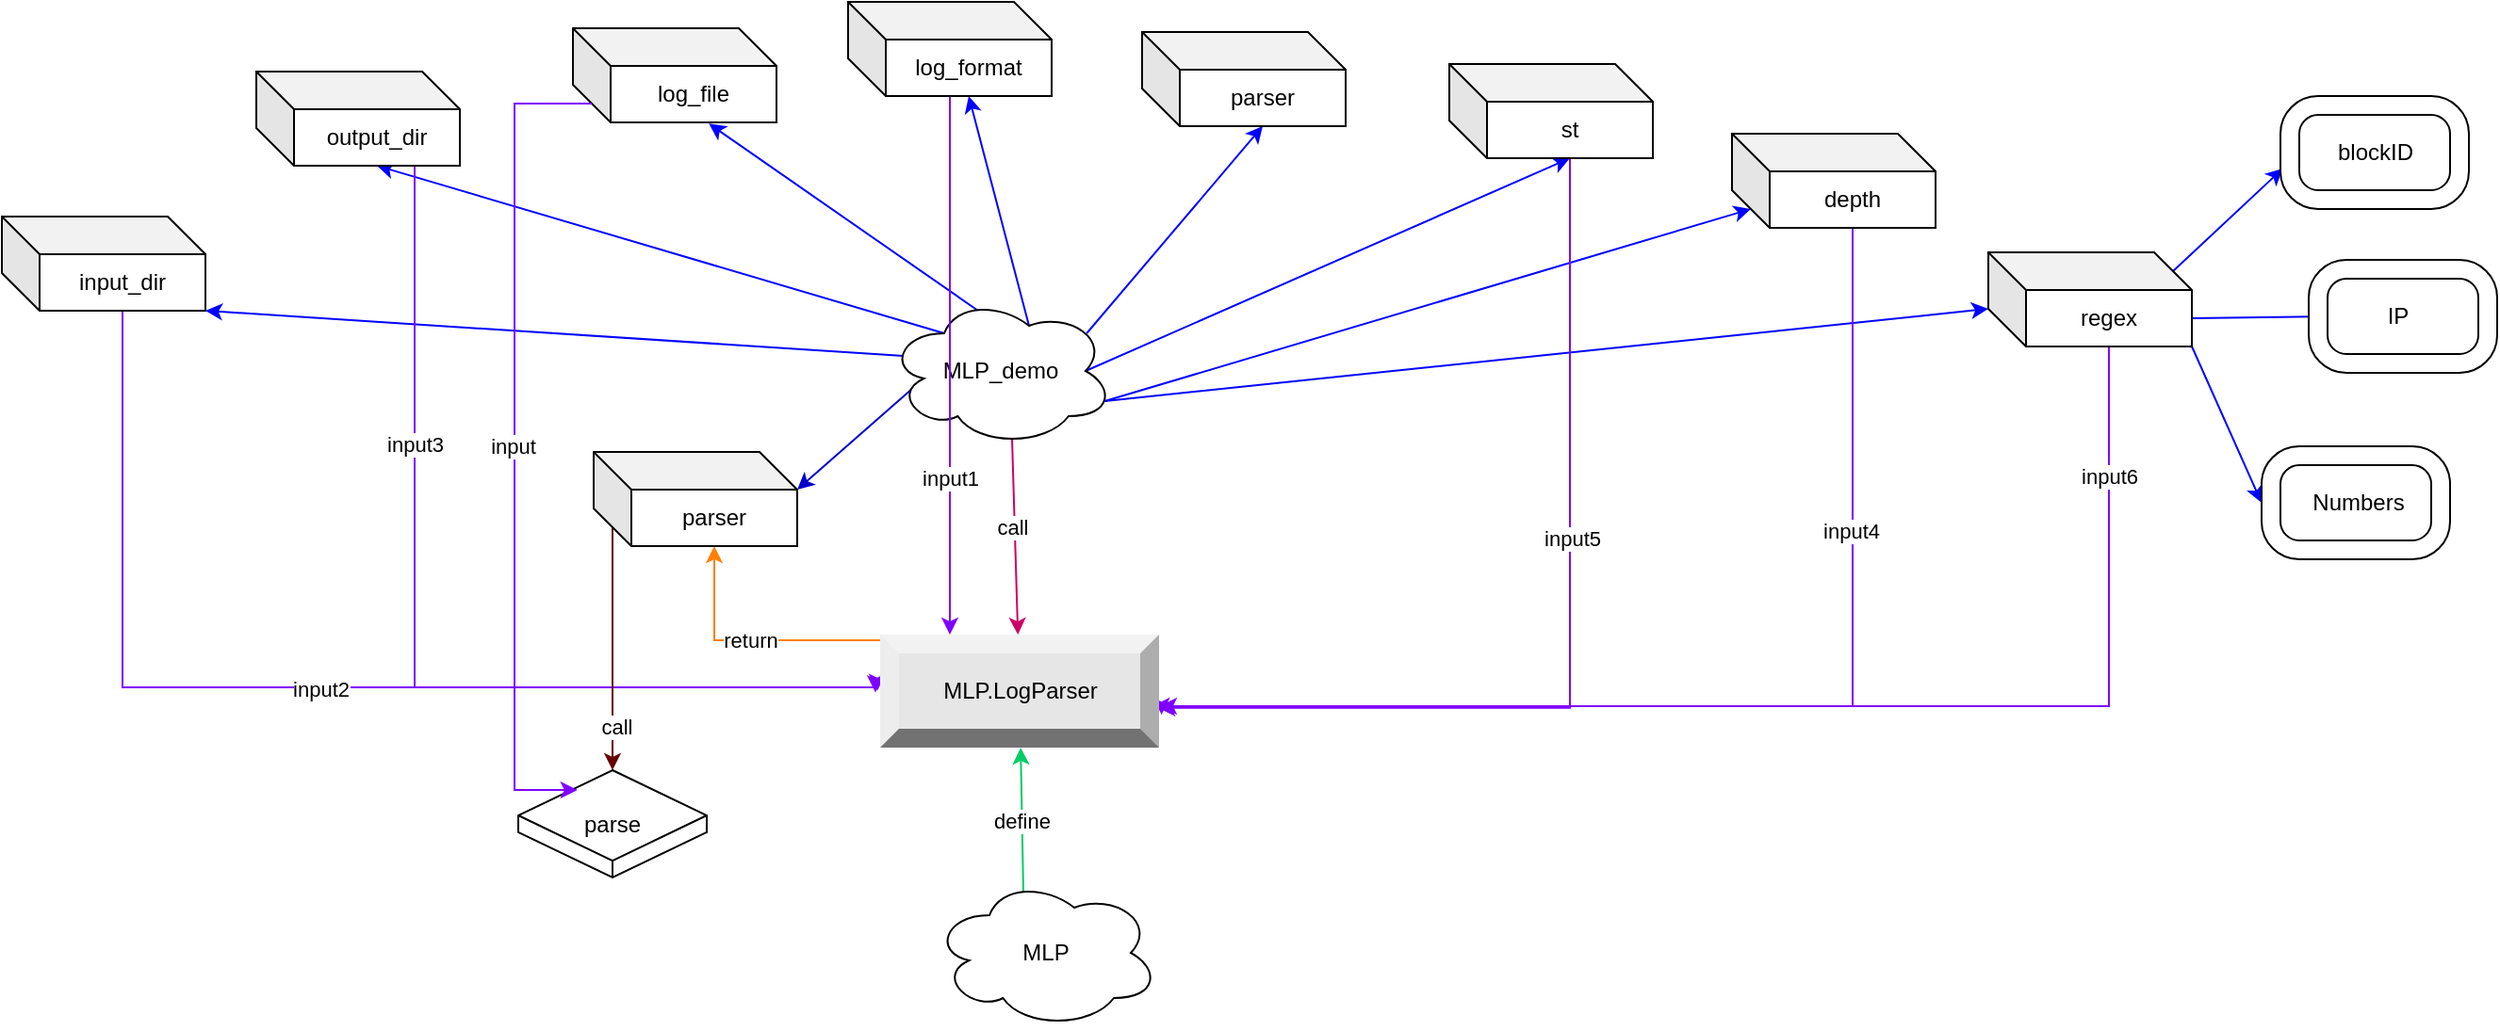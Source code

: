 <mxfile version="20.3.3" type="github">
  <diagram id="J8ha0m6yWlU2wPmlCAvW" name="第 1 页">
    <mxGraphModel dx="1497" dy="235" grid="0" gridSize="10" guides="1" tooltips="1" connect="1" arrows="1" fold="1" page="0" pageScale="1" pageWidth="827" pageHeight="1169" math="0" shadow="0">
      <root>
        <mxCell id="0" />
        <mxCell id="1" parent="0" />
        <mxCell id="apAI1xYETnJJl8LqomOY-84" style="rounded=0;orthogonalLoop=1;jettySize=auto;html=1;exitX=0.07;exitY=0.4;exitDx=0;exitDy=0;exitPerimeter=0;entryX=1;entryY=1;entryDx=0;entryDy=0;entryPerimeter=0;fontColor=#000000;strokeColor=#0000FF;" edge="1" parent="1" source="apAI1xYETnJJl8LqomOY-75" target="apAI1xYETnJJl8LqomOY-76">
          <mxGeometry relative="1" as="geometry" />
        </mxCell>
        <mxCell id="apAI1xYETnJJl8LqomOY-85" style="edgeStyle=none;rounded=0;orthogonalLoop=1;jettySize=auto;html=1;exitX=0.25;exitY=0.25;exitDx=0;exitDy=0;exitPerimeter=0;entryX=0;entryY=0;entryDx=64;entryDy=50;entryPerimeter=0;fontColor=#000000;strokeColor=#0000FF;" edge="1" parent="1" source="apAI1xYETnJJl8LqomOY-75" target="apAI1xYETnJJl8LqomOY-77">
          <mxGeometry relative="1" as="geometry" />
        </mxCell>
        <mxCell id="apAI1xYETnJJl8LqomOY-86" style="edgeStyle=none;rounded=0;orthogonalLoop=1;jettySize=auto;html=1;exitX=0.4;exitY=0.1;exitDx=0;exitDy=0;exitPerimeter=0;entryX=0.668;entryY=1.013;entryDx=0;entryDy=0;entryPerimeter=0;fontColor=#000000;strokeColor=#0000FF;" edge="1" parent="1" source="apAI1xYETnJJl8LqomOY-75" target="apAI1xYETnJJl8LqomOY-78">
          <mxGeometry relative="1" as="geometry" />
        </mxCell>
        <mxCell id="apAI1xYETnJJl8LqomOY-87" style="edgeStyle=none;rounded=0;orthogonalLoop=1;jettySize=auto;html=1;exitX=0.625;exitY=0.2;exitDx=0;exitDy=0;exitPerimeter=0;entryX=0;entryY=0;entryDx=64;entryDy=50;entryPerimeter=0;fontColor=#000000;strokeColor=#0000FF;" edge="1" parent="1" source="apAI1xYETnJJl8LqomOY-75" target="apAI1xYETnJJl8LqomOY-79">
          <mxGeometry relative="1" as="geometry" />
        </mxCell>
        <mxCell id="apAI1xYETnJJl8LqomOY-88" style="edgeStyle=none;rounded=0;orthogonalLoop=1;jettySize=auto;html=1;exitX=0.88;exitY=0.25;exitDx=0;exitDy=0;exitPerimeter=0;entryX=0;entryY=0;entryDx=64;entryDy=50;entryPerimeter=0;strokeColor=#0000FF;fontColor=#000000;" edge="1" parent="1" source="apAI1xYETnJJl8LqomOY-75" target="apAI1xYETnJJl8LqomOY-80">
          <mxGeometry relative="1" as="geometry" />
        </mxCell>
        <mxCell id="apAI1xYETnJJl8LqomOY-89" style="edgeStyle=none;rounded=0;orthogonalLoop=1;jettySize=auto;html=1;exitX=0.875;exitY=0.5;exitDx=0;exitDy=0;exitPerimeter=0;entryX=0;entryY=0;entryDx=64;entryDy=50;entryPerimeter=0;strokeColor=#0000FF;fontColor=#000000;" edge="1" parent="1" source="apAI1xYETnJJl8LqomOY-75" target="apAI1xYETnJJl8LqomOY-81">
          <mxGeometry relative="1" as="geometry" />
        </mxCell>
        <mxCell id="apAI1xYETnJJl8LqomOY-90" style="edgeStyle=none;rounded=0;orthogonalLoop=1;jettySize=auto;html=1;exitX=0.96;exitY=0.7;exitDx=0;exitDy=0;exitPerimeter=0;entryX=0;entryY=0;entryDx=10;entryDy=40;entryPerimeter=0;strokeColor=#0000FF;fontColor=#000000;" edge="1" parent="1" source="apAI1xYETnJJl8LqomOY-75" target="apAI1xYETnJJl8LqomOY-82">
          <mxGeometry relative="1" as="geometry" />
        </mxCell>
        <mxCell id="apAI1xYETnJJl8LqomOY-91" style="edgeStyle=none;rounded=0;orthogonalLoop=1;jettySize=auto;html=1;exitX=0.96;exitY=0.7;exitDx=0;exitDy=0;exitPerimeter=0;entryX=0;entryY=0;entryDx=0;entryDy=30;entryPerimeter=0;strokeColor=#0000FF;fontColor=#000000;" edge="1" parent="1" source="apAI1xYETnJJl8LqomOY-75" target="apAI1xYETnJJl8LqomOY-83">
          <mxGeometry relative="1" as="geometry" />
        </mxCell>
        <mxCell id="apAI1xYETnJJl8LqomOY-103" style="edgeStyle=none;rounded=0;orthogonalLoop=1;jettySize=auto;html=1;exitX=0.55;exitY=0.95;exitDx=0;exitDy=0;exitPerimeter=0;strokeColor=#CC0066;fontColor=#000000;" edge="1" parent="1" source="apAI1xYETnJJl8LqomOY-75" target="apAI1xYETnJJl8LqomOY-102">
          <mxGeometry relative="1" as="geometry" />
        </mxCell>
        <mxCell id="apAI1xYETnJJl8LqomOY-104" value="call" style="edgeLabel;html=1;align=center;verticalAlign=middle;resizable=0;points=[];fontColor=#000000;" vertex="1" connectable="0" parent="apAI1xYETnJJl8LqomOY-103">
          <mxGeometry x="-0.104" y="-2" relative="1" as="geometry">
            <mxPoint as="offset" />
          </mxGeometry>
        </mxCell>
        <mxCell id="apAI1xYETnJJl8LqomOY-120" style="rounded=0;orthogonalLoop=1;jettySize=auto;html=1;exitX=0.16;exitY=0.55;exitDx=0;exitDy=0;exitPerimeter=0;entryX=0;entryY=0;entryDx=108;entryDy=20;entryPerimeter=0;strokeColor=#0000CC;fontColor=#000000;" edge="1" parent="1" source="apAI1xYETnJJl8LqomOY-75" target="apAI1xYETnJJl8LqomOY-119">
          <mxGeometry relative="1" as="geometry" />
        </mxCell>
        <mxCell id="apAI1xYETnJJl8LqomOY-75" value="MLP_demo" style="ellipse;shape=cloud;whiteSpace=wrap;html=1;" vertex="1" parent="1">
          <mxGeometry x="195" y="692" width="120" height="80" as="geometry" />
        </mxCell>
        <mxCell id="apAI1xYETnJJl8LqomOY-109" style="edgeStyle=orthogonalEdgeStyle;rounded=0;orthogonalLoop=1;jettySize=auto;html=1;exitX=0;exitY=0;exitDx=64;exitDy=50;exitPerimeter=0;entryX=-0.01;entryY=0.497;entryDx=0;entryDy=0;entryPerimeter=0;strokeColor=#7F00FF;fontColor=#000000;" edge="1" parent="1" source="apAI1xYETnJJl8LqomOY-76" target="apAI1xYETnJJl8LqomOY-102">
          <mxGeometry relative="1" as="geometry">
            <Array as="points">
              <mxPoint x="-211" y="900" />
              <mxPoint x="190" y="900" />
            </Array>
          </mxGeometry>
        </mxCell>
        <mxCell id="apAI1xYETnJJl8LqomOY-110" value="input2" style="edgeLabel;html=1;align=center;verticalAlign=middle;resizable=0;points=[];fontColor=#000000;" vertex="1" connectable="0" parent="apAI1xYETnJJl8LqomOY-109">
          <mxGeometry x="0.013" y="-1" relative="1" as="geometry">
            <mxPoint as="offset" />
          </mxGeometry>
        </mxCell>
        <mxCell id="apAI1xYETnJJl8LqomOY-76" value="&lt;font color=&quot;#000000&quot;&gt;input_dir&lt;/font&gt;" style="shape=cube;whiteSpace=wrap;html=1;boundedLbl=1;backgroundOutline=1;darkOpacity=0.05;darkOpacity2=0.1;fontColor=#67AB9F;" vertex="1" parent="1">
          <mxGeometry x="-275" y="650" width="108" height="50" as="geometry" />
        </mxCell>
        <mxCell id="apAI1xYETnJJl8LqomOY-111" style="edgeStyle=orthogonalEdgeStyle;rounded=0;orthogonalLoop=1;jettySize=auto;html=1;exitX=0;exitY=0;exitDx=64;exitDy=50;exitPerimeter=0;entryX=-0.017;entryY=0.512;entryDx=0;entryDy=0;entryPerimeter=0;strokeColor=#7F00FF;fontColor=#000000;" edge="1" parent="1" source="apAI1xYETnJJl8LqomOY-77" target="apAI1xYETnJJl8LqomOY-102">
          <mxGeometry relative="1" as="geometry">
            <Array as="points">
              <mxPoint x="-56" y="623" />
              <mxPoint x="-56" y="900" />
              <mxPoint x="189" y="900" />
            </Array>
          </mxGeometry>
        </mxCell>
        <mxCell id="apAI1xYETnJJl8LqomOY-112" value="input3" style="edgeLabel;html=1;align=center;verticalAlign=middle;resizable=0;points=[];fontColor=#000000;" vertex="1" connectable="0" parent="apAI1xYETnJJl8LqomOY-111">
          <mxGeometry x="-0.383" relative="1" as="geometry">
            <mxPoint as="offset" />
          </mxGeometry>
        </mxCell>
        <mxCell id="apAI1xYETnJJl8LqomOY-77" value="&lt;font color=&quot;#000000&quot;&gt;output_dir&lt;/font&gt;" style="shape=cube;whiteSpace=wrap;html=1;boundedLbl=1;backgroundOutline=1;darkOpacity=0.05;darkOpacity2=0.1;fontColor=#67AB9F;" vertex="1" parent="1">
          <mxGeometry x="-140" y="573" width="108" height="50" as="geometry" />
        </mxCell>
        <mxCell id="apAI1xYETnJJl8LqomOY-78" value="&lt;font color=&quot;#000000&quot;&gt;&lt;span style=&quot;caret-color: rgb(0, 0, 0);&quot;&gt;log_file&lt;/span&gt;&lt;/font&gt;" style="shape=cube;whiteSpace=wrap;html=1;boundedLbl=1;backgroundOutline=1;darkOpacity=0.05;darkOpacity2=0.1;fontColor=#67AB9F;" vertex="1" parent="1">
          <mxGeometry x="28" y="550" width="108" height="50" as="geometry" />
        </mxCell>
        <mxCell id="apAI1xYETnJJl8LqomOY-107" style="rounded=0;orthogonalLoop=1;jettySize=auto;html=1;strokeColor=#7F00FF;fontColor=#000000;edgeStyle=orthogonalEdgeStyle;" edge="1" parent="1" source="apAI1xYETnJJl8LqomOY-79" target="apAI1xYETnJJl8LqomOY-102">
          <mxGeometry relative="1" as="geometry">
            <Array as="points">
              <mxPoint x="228" y="806" />
              <mxPoint x="228" y="806" />
            </Array>
          </mxGeometry>
        </mxCell>
        <mxCell id="apAI1xYETnJJl8LqomOY-108" value="input1" style="edgeLabel;html=1;align=center;verticalAlign=middle;resizable=0;points=[];fontColor=#000000;" vertex="1" connectable="0" parent="apAI1xYETnJJl8LqomOY-107">
          <mxGeometry x="0.222" y="-1" relative="1" as="geometry">
            <mxPoint x="1" y="28" as="offset" />
          </mxGeometry>
        </mxCell>
        <mxCell id="apAI1xYETnJJl8LqomOY-79" value="&lt;font color=&quot;#000000&quot;&gt;&lt;span style=&quot;caret-color: rgb(0, 0, 0);&quot;&gt;log_format&lt;/span&gt;&lt;/font&gt;" style="shape=cube;whiteSpace=wrap;html=1;boundedLbl=1;backgroundOutline=1;darkOpacity=0.05;darkOpacity2=0.1;fontColor=#67AB9F;" vertex="1" parent="1">
          <mxGeometry x="174" y="536" width="108" height="50" as="geometry" />
        </mxCell>
        <mxCell id="apAI1xYETnJJl8LqomOY-80" value="&lt;font color=&quot;#000000&quot;&gt;&lt;span style=&quot;caret-color: rgb(0, 0, 0);&quot;&gt;parser&lt;/span&gt;&lt;/font&gt;" style="shape=cube;whiteSpace=wrap;html=1;boundedLbl=1;backgroundOutline=1;darkOpacity=0.05;darkOpacity2=0.1;fontColor=#67AB9F;" vertex="1" parent="1">
          <mxGeometry x="330" y="552" width="108" height="50" as="geometry" />
        </mxCell>
        <mxCell id="apAI1xYETnJJl8LqomOY-115" style="edgeStyle=orthogonalEdgeStyle;rounded=0;orthogonalLoop=1;jettySize=auto;html=1;exitX=0;exitY=0;exitDx=64;exitDy=50;exitPerimeter=0;entryX=0.997;entryY=0.648;entryDx=0;entryDy=0;entryPerimeter=0;strokeColor=#7F00FF;fontColor=#000000;" edge="1" parent="1" source="apAI1xYETnJJl8LqomOY-81" target="apAI1xYETnJJl8LqomOY-102">
          <mxGeometry relative="1" as="geometry" />
        </mxCell>
        <mxCell id="apAI1xYETnJJl8LqomOY-116" value="input5" style="edgeLabel;html=1;align=center;verticalAlign=middle;resizable=0;points=[];fontColor=#000000;" vertex="1" connectable="0" parent="apAI1xYETnJJl8LqomOY-115">
          <mxGeometry x="-0.209" y="1" relative="1" as="geometry">
            <mxPoint as="offset" />
          </mxGeometry>
        </mxCell>
        <mxCell id="apAI1xYETnJJl8LqomOY-81" value="&lt;font color=&quot;#000000&quot;&gt;&lt;span style=&quot;caret-color: rgb(0, 0, 0);&quot;&gt;st&lt;/span&gt;&lt;/font&gt;" style="shape=cube;whiteSpace=wrap;html=1;boundedLbl=1;backgroundOutline=1;darkOpacity=0.05;darkOpacity2=0.1;fontColor=#67AB9F;" vertex="1" parent="1">
          <mxGeometry x="493" y="569" width="108" height="50" as="geometry" />
        </mxCell>
        <mxCell id="apAI1xYETnJJl8LqomOY-113" style="edgeStyle=orthogonalEdgeStyle;rounded=0;orthogonalLoop=1;jettySize=auto;html=1;exitX=0;exitY=0;exitDx=64;exitDy=50;exitPerimeter=0;entryX=1.003;entryY=0.633;entryDx=0;entryDy=0;entryPerimeter=0;strokeColor=#7F00FF;fontColor=#000000;" edge="1" parent="1" source="apAI1xYETnJJl8LqomOY-82" target="apAI1xYETnJJl8LqomOY-102">
          <mxGeometry relative="1" as="geometry" />
        </mxCell>
        <mxCell id="apAI1xYETnJJl8LqomOY-114" value="input4" style="edgeLabel;html=1;align=center;verticalAlign=middle;resizable=0;points=[];fontColor=#000000;" vertex="1" connectable="0" parent="apAI1xYETnJJl8LqomOY-113">
          <mxGeometry x="-0.484" y="-1" relative="1" as="geometry">
            <mxPoint as="offset" />
          </mxGeometry>
        </mxCell>
        <mxCell id="apAI1xYETnJJl8LqomOY-82" value="&lt;font color=&quot;#000000&quot;&gt;&lt;span style=&quot;caret-color: rgb(0, 0, 0);&quot;&gt;depth&lt;/span&gt;&lt;/font&gt;" style="shape=cube;whiteSpace=wrap;html=1;boundedLbl=1;backgroundOutline=1;darkOpacity=0.05;darkOpacity2=0.1;fontColor=#67AB9F;" vertex="1" parent="1">
          <mxGeometry x="643" y="606" width="108" height="50" as="geometry" />
        </mxCell>
        <mxCell id="apAI1xYETnJJl8LqomOY-99" style="edgeStyle=none;rounded=0;orthogonalLoop=1;jettySize=auto;html=1;exitX=0;exitY=0;exitDx=98;exitDy=10;exitPerimeter=0;entryX=0.013;entryY=0.641;entryDx=0;entryDy=0;entryPerimeter=0;strokeColor=#0000FF;fontColor=#000000;" edge="1" parent="1" source="apAI1xYETnJJl8LqomOY-83" target="apAI1xYETnJJl8LqomOY-93">
          <mxGeometry relative="1" as="geometry" />
        </mxCell>
        <mxCell id="apAI1xYETnJJl8LqomOY-100" style="edgeStyle=none;rounded=0;orthogonalLoop=1;jettySize=auto;html=1;exitX=0;exitY=0;exitDx=108;exitDy=35;exitPerimeter=0;entryX=0;entryY=0.5;entryDx=10;entryDy=0;entryPerimeter=0;strokeColor=#0000FF;fontColor=#000000;" edge="1" parent="1" source="apAI1xYETnJJl8LqomOY-83" target="apAI1xYETnJJl8LqomOY-95">
          <mxGeometry relative="1" as="geometry" />
        </mxCell>
        <mxCell id="apAI1xYETnJJl8LqomOY-101" style="edgeStyle=none;rounded=0;orthogonalLoop=1;jettySize=auto;html=1;exitX=1;exitY=1;exitDx=0;exitDy=0;exitPerimeter=0;entryX=0;entryY=0.5;entryDx=0;entryDy=0;entryPerimeter=0;strokeColor=#0000FF;fontColor=#000000;" edge="1" parent="1" source="apAI1xYETnJJl8LqomOY-83" target="apAI1xYETnJJl8LqomOY-97">
          <mxGeometry relative="1" as="geometry" />
        </mxCell>
        <mxCell id="apAI1xYETnJJl8LqomOY-117" style="edgeStyle=orthogonalEdgeStyle;rounded=0;orthogonalLoop=1;jettySize=auto;html=1;exitX=0;exitY=0;exitDx=64;exitDy=50;exitPerimeter=0;entryX=1.009;entryY=0.709;entryDx=0;entryDy=0;entryPerimeter=0;strokeColor=#7F00FF;fontColor=#000000;" edge="1" parent="1" source="apAI1xYETnJJl8LqomOY-83" target="apAI1xYETnJJl8LqomOY-102">
          <mxGeometry relative="1" as="geometry">
            <Array as="points">
              <mxPoint x="843" y="910" />
              <mxPoint x="340" y="910" />
            </Array>
          </mxGeometry>
        </mxCell>
        <mxCell id="apAI1xYETnJJl8LqomOY-118" value="input6" style="edgeLabel;html=1;align=center;verticalAlign=middle;resizable=0;points=[];fontColor=#000000;" vertex="1" connectable="0" parent="apAI1xYETnJJl8LqomOY-117">
          <mxGeometry x="-0.804" relative="1" as="geometry">
            <mxPoint as="offset" />
          </mxGeometry>
        </mxCell>
        <mxCell id="apAI1xYETnJJl8LqomOY-83" value="&lt;font color=&quot;#000000&quot;&gt;&lt;span style=&quot;caret-color: rgb(0, 0, 0);&quot;&gt;regex&lt;/span&gt;&lt;/font&gt;" style="shape=cube;whiteSpace=wrap;html=1;boundedLbl=1;backgroundOutline=1;darkOpacity=0.05;darkOpacity2=0.1;fontColor=#67AB9F;" vertex="1" parent="1">
          <mxGeometry x="779" y="669" width="108" height="50" as="geometry" />
        </mxCell>
        <mxCell id="apAI1xYETnJJl8LqomOY-93" value="" style="verticalLabelPosition=bottom;verticalAlign=top;html=1;shape=mxgraph.basic.rounded_frame;dx=10;fontColor=#000000;" vertex="1" parent="1">
          <mxGeometry x="934" y="586" width="100" height="60" as="geometry" />
        </mxCell>
        <mxCell id="apAI1xYETnJJl8LqomOY-94" value="blockID" style="text;html=1;align=center;verticalAlign=middle;resizable=0;points=[];autosize=1;strokeColor=none;fillColor=none;fontColor=#000000;" vertex="1" parent="1">
          <mxGeometry x="955" y="603" width="58" height="26" as="geometry" />
        </mxCell>
        <mxCell id="apAI1xYETnJJl8LqomOY-95" value="" style="verticalLabelPosition=bottom;verticalAlign=top;html=1;shape=mxgraph.basic.rounded_frame;dx=10;fontColor=#000000;" vertex="1" parent="1">
          <mxGeometry x="949" y="673" width="100" height="60" as="geometry" />
        </mxCell>
        <mxCell id="apAI1xYETnJJl8LqomOY-96" value="IP" style="text;html=1;align=center;verticalAlign=middle;resizable=0;points=[];autosize=1;strokeColor=none;fillColor=none;fontColor=#000000;" vertex="1" parent="1">
          <mxGeometry x="981" y="690" width="29" height="26" as="geometry" />
        </mxCell>
        <mxCell id="apAI1xYETnJJl8LqomOY-97" value="" style="verticalLabelPosition=bottom;verticalAlign=top;html=1;shape=mxgraph.basic.rounded_frame;dx=10;fontColor=#000000;" vertex="1" parent="1">
          <mxGeometry x="924" y="772" width="100" height="60" as="geometry" />
        </mxCell>
        <mxCell id="apAI1xYETnJJl8LqomOY-98" value="Numbers" style="text;html=1;align=center;verticalAlign=middle;resizable=0;points=[];autosize=1;strokeColor=none;fillColor=none;fontColor=#000000;" vertex="1" parent="1">
          <mxGeometry x="941" y="789" width="67" height="26" as="geometry" />
        </mxCell>
        <mxCell id="apAI1xYETnJJl8LqomOY-102" value="MLP.LogParser" style="labelPosition=center;verticalLabelPosition=middle;align=center;html=1;shape=mxgraph.basic.shaded_button;dx=10;fillColor=#E6E6E6;strokeColor=none;fontColor=#000000;" vertex="1" parent="1">
          <mxGeometry x="191" y="872" width="148" height="60" as="geometry" />
        </mxCell>
        <mxCell id="apAI1xYETnJJl8LqomOY-106" value="define" style="edgeStyle=none;rounded=0;orthogonalLoop=1;jettySize=auto;html=1;exitX=0.4;exitY=0.1;exitDx=0;exitDy=0;exitPerimeter=0;strokeColor=#00CC66;fontColor=#000000;" edge="1" parent="1" source="apAI1xYETnJJl8LqomOY-105" target="apAI1xYETnJJl8LqomOY-102">
          <mxGeometry relative="1" as="geometry" />
        </mxCell>
        <mxCell id="apAI1xYETnJJl8LqomOY-105" value="MLP" style="ellipse;shape=cloud;whiteSpace=wrap;html=1;fontColor=#000000;" vertex="1" parent="1">
          <mxGeometry x="219" y="1001" width="120" height="80" as="geometry" />
        </mxCell>
        <mxCell id="apAI1xYETnJJl8LqomOY-121" value="return" style="edgeStyle=orthogonalEdgeStyle;rounded=0;orthogonalLoop=1;jettySize=auto;html=1;exitX=0;exitY=0;exitDx=64;exitDy=50;exitPerimeter=0;strokeColor=#FF8000;fontColor=#000000;startArrow=classic;startFill=1;endArrow=none;endFill=0;" edge="1" parent="1" source="apAI1xYETnJJl8LqomOY-119" target="apAI1xYETnJJl8LqomOY-102">
          <mxGeometry relative="1" as="geometry">
            <Array as="points">
              <mxPoint x="103" y="875" />
            </Array>
          </mxGeometry>
        </mxCell>
        <mxCell id="apAI1xYETnJJl8LqomOY-124" style="edgeStyle=orthogonalEdgeStyle;rounded=0;orthogonalLoop=1;jettySize=auto;html=1;exitX=0;exitY=0;exitDx=10;exitDy=40;exitPerimeter=0;strokeColor=#660000;fontColor=#000000;startArrow=none;startFill=0;endArrow=classic;endFill=1;" edge="1" parent="1" source="apAI1xYETnJJl8LqomOY-119" target="apAI1xYETnJJl8LqomOY-123">
          <mxGeometry relative="1" as="geometry" />
        </mxCell>
        <mxCell id="apAI1xYETnJJl8LqomOY-125" value="call" style="edgeLabel;html=1;align=center;verticalAlign=middle;resizable=0;points=[];fontColor=#000000;" vertex="1" connectable="0" parent="apAI1xYETnJJl8LqomOY-124">
          <mxGeometry x="0.642" y="2" relative="1" as="geometry">
            <mxPoint as="offset" />
          </mxGeometry>
        </mxCell>
        <mxCell id="apAI1xYETnJJl8LqomOY-119" value="&lt;font color=&quot;#000000&quot;&gt;&lt;span style=&quot;caret-color: rgb(0, 0, 0);&quot;&gt;parser&lt;/span&gt;&lt;/font&gt;" style="shape=cube;whiteSpace=wrap;html=1;boundedLbl=1;backgroundOutline=1;darkOpacity=0.05;darkOpacity2=0.1;fontColor=#67AB9F;" vertex="1" parent="1">
          <mxGeometry x="39" y="775" width="108" height="50" as="geometry" />
        </mxCell>
        <mxCell id="apAI1xYETnJJl8LqomOY-123" value="parse" style="whiteSpace=wrap;html=1;shape=mxgraph.basic.isocube;isoAngle=15;fontColor=#000000;" vertex="1" parent="1">
          <mxGeometry x="-1" y="944" width="100" height="57" as="geometry" />
        </mxCell>
        <mxCell id="apAI1xYETnJJl8LqomOY-127" style="edgeStyle=orthogonalEdgeStyle;rounded=0;orthogonalLoop=1;jettySize=auto;html=1;exitX=0;exitY=0;exitDx=10;exitDy=40;exitPerimeter=0;entryX=0.314;entryY=0.185;entryDx=0;entryDy=0;entryPerimeter=0;strokeColor=#7F00FF;fontColor=#000000;" edge="1" parent="1" source="apAI1xYETnJJl8LqomOY-78" target="apAI1xYETnJJl8LqomOY-123">
          <mxGeometry relative="1" as="geometry">
            <mxPoint x="-201" y="710" as="sourcePoint" />
            <mxPoint x="199.52" y="911.82" as="targetPoint" />
            <Array as="points">
              <mxPoint x="-3" y="590" />
              <mxPoint x="-3" y="955" />
            </Array>
          </mxGeometry>
        </mxCell>
        <mxCell id="apAI1xYETnJJl8LqomOY-128" value="input" style="edgeLabel;html=1;align=center;verticalAlign=middle;resizable=0;points=[];fontColor=#000000;" vertex="1" connectable="0" parent="apAI1xYETnJJl8LqomOY-127">
          <mxGeometry x="0.013" y="-1" relative="1" as="geometry">
            <mxPoint as="offset" />
          </mxGeometry>
        </mxCell>
      </root>
    </mxGraphModel>
  </diagram>
</mxfile>
